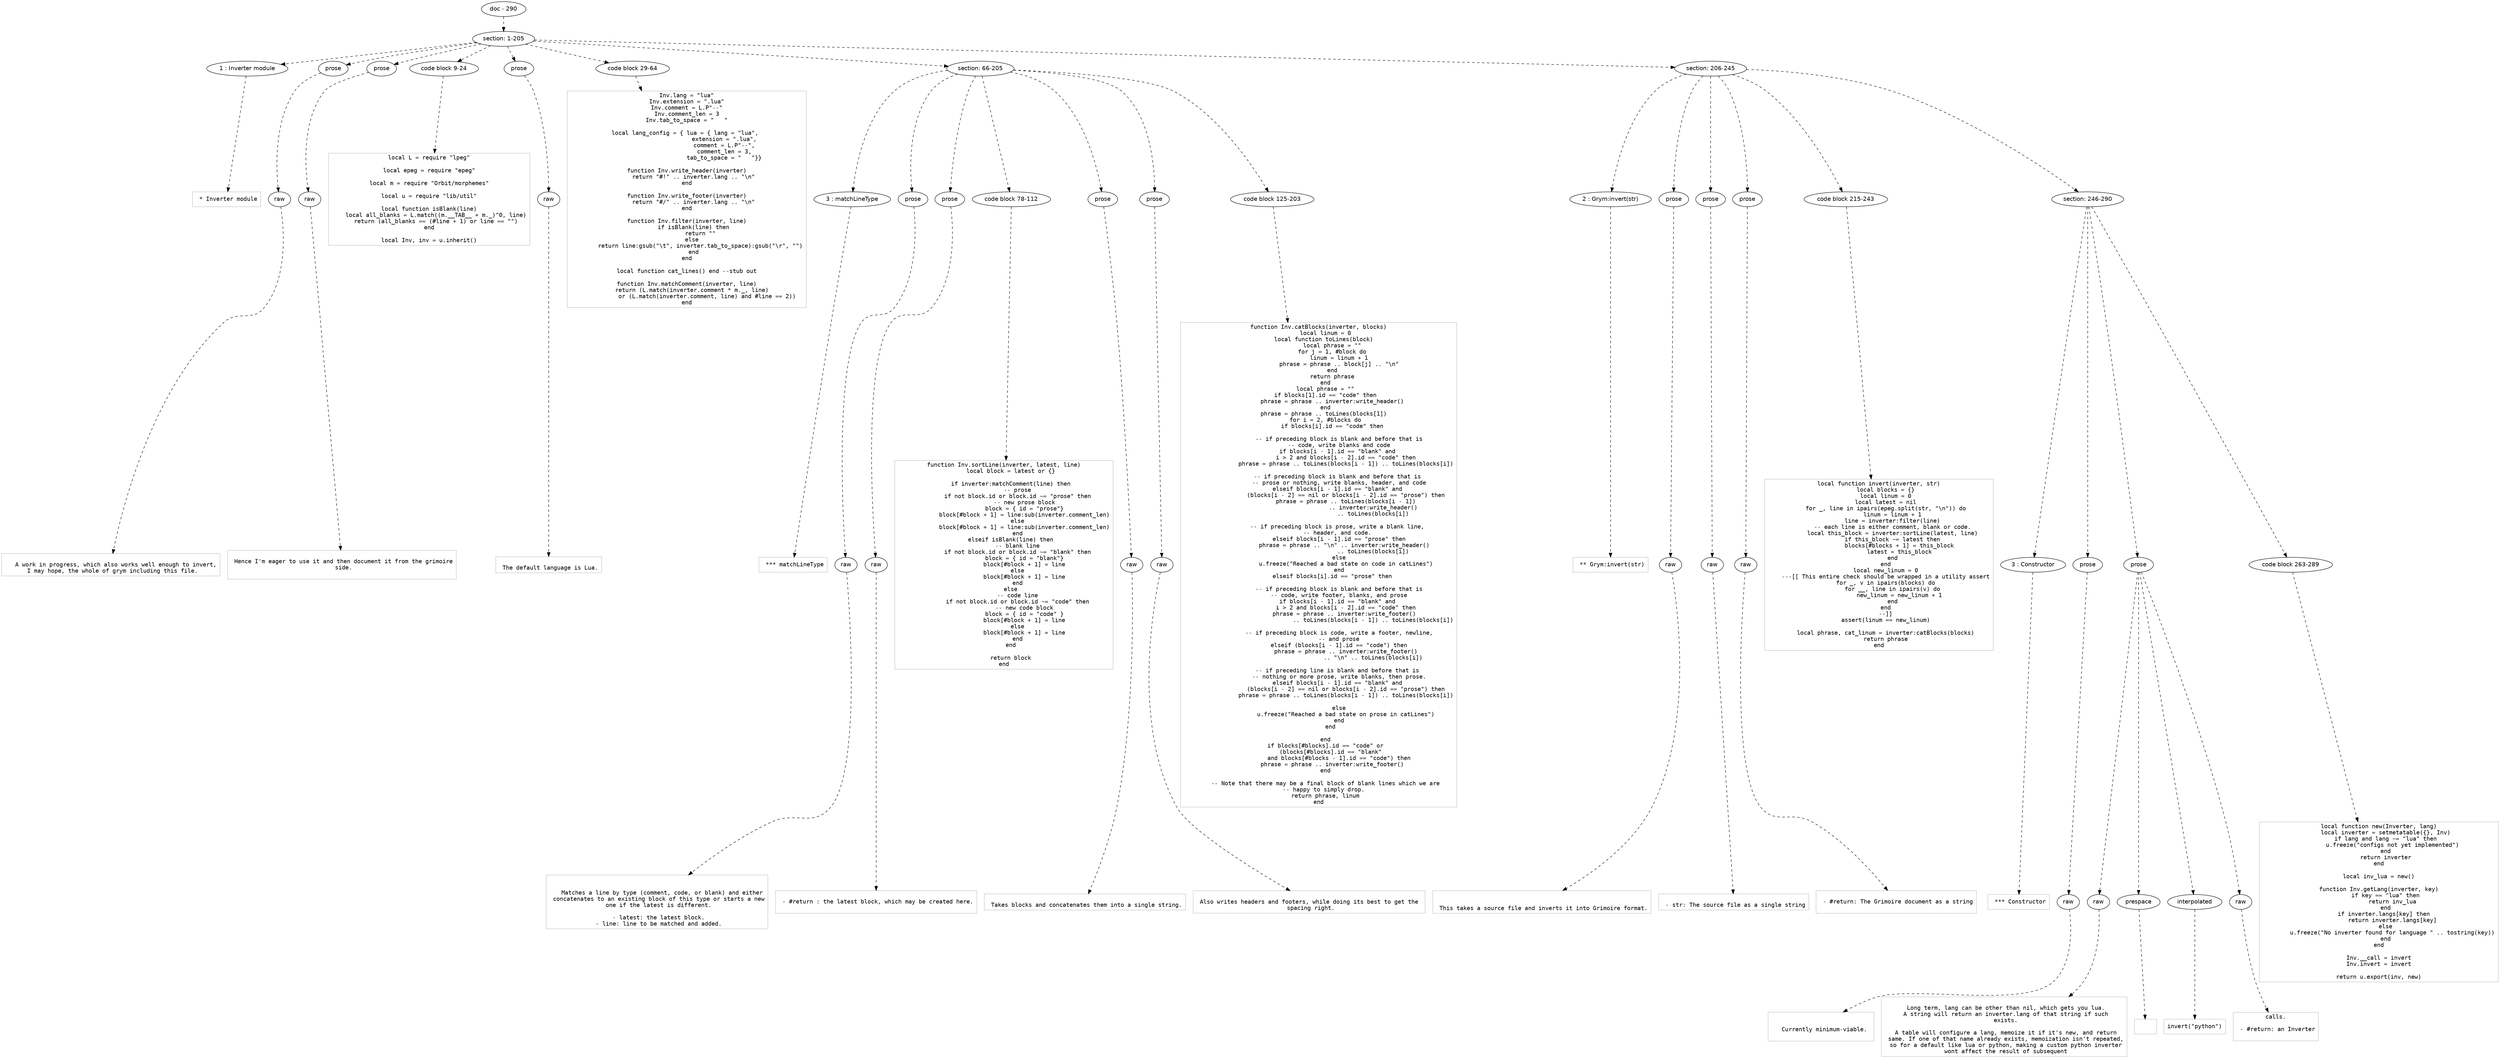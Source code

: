 digraph lpegNode {

node [fontname=Helvetica]
edge [style=dashed]

doc_0 [label="doc - 290"]


doc_0 -> { section_1}
{rank=same; section_1}

section_1 [label="section: 1-205"]


// END RANK doc_0

section_1 -> { header_2 prose_3 prose_4 codeblock_5 prose_6 codeblock_7 section_8 section_9}
{rank=same; header_2 prose_3 prose_4 codeblock_5 prose_6 codeblock_7 section_8 section_9}

header_2 [label="1 : Inverter module"]

prose_3 [label="prose"]

prose_4 [label="prose"]

codeblock_5 [label="code block 9-24"]

prose_6 [label="prose"]

codeblock_7 [label="code block 29-64"]

section_8 [label="section: 66-205"]

section_9 [label="section: 206-245"]


// END RANK section_1

header_2 -> leaf_10
leaf_10  [color=Gray,shape=rectangle,fontname=Inconsolata,label=" * Inverter module"]
// END RANK header_2

prose_3 -> { raw_11}
{rank=same; raw_11}

raw_11 [label="raw"]


// END RANK prose_3

raw_11 -> leaf_12
leaf_12  [color=Gray,shape=rectangle,fontname=Inconsolata,label="
   A work in progress, which also works well enough to invert,
 I may hope, the whole of grym including this file.
"]
// END RANK raw_11

prose_4 -> { raw_13}
{rank=same; raw_13}

raw_13 [label="raw"]


// END RANK prose_4

raw_13 -> leaf_14
leaf_14  [color=Gray,shape=rectangle,fontname=Inconsolata,label="
 Hence I'm eager to use it and then document it from the grimoire
 side.

"]
// END RANK raw_13

codeblock_5 -> leaf_15
leaf_15  [color=Gray,shape=rectangle,fontname=Inconsolata,label="local L = require \"lpeg\"

local epeg = require \"epeg\"

local m = require \"Orbit/morphemes\"

local u = require \"lib/util\"

local function isBlank(line)
    local all_blanks = L.match((m.__TAB__ + m._)^0, line)
    return (all_blanks == (#line + 1) or line == \"\")
end

local Inv, inv = u.inherit()"]
// END RANK codeblock_5

prose_6 -> { raw_16}
{rank=same; raw_16}

raw_16 [label="raw"]


// END RANK prose_6

raw_16 -> leaf_17
leaf_17  [color=Gray,shape=rectangle,fontname=Inconsolata,label="
 The default language is Lua.
"]
// END RANK raw_16

codeblock_7 -> leaf_18
leaf_18  [color=Gray,shape=rectangle,fontname=Inconsolata,label="Inv.lang = \"lua\"
Inv.extension = \".lua\"
Inv.comment = L.P\"--\"
Inv.comment_len = 3
Inv.tab_to_space = \"   \"

local lang_config = { lua = { lang = \"lua\", 
                      extension = \".lua\",
                      comment = L.P\"--\",
                      comment_len = 3,
                      tab_to_space = \"   \"}}

function Inv.write_header(inverter)
    return \"#!\" .. inverter.lang .. \"\\n\"
end

function Inv.write_footer(inverter)
    return \"#/\" .. inverter.lang .. \"\\n\"
end

function Inv.filter(inverter, line)
    if isBlank(line) then
        return \"\"
    else 
        return line:gsub(\"\\t\", inverter.tab_to_space):gsub(\"\\r\", \"\")
    end
end

local function cat_lines() end --stub out

function Inv.matchComment(inverter, line)
    return (L.match(inverter.comment * m._, line) 
            or (L.match(inverter.comment, line) and #line == 2))
end"]
// END RANK codeblock_7

section_8 -> { header_19 prose_20 prose_21 codeblock_22 prose_23 prose_24 codeblock_25}
{rank=same; header_19 prose_20 prose_21 codeblock_22 prose_23 prose_24 codeblock_25}

header_19 [label="3 : matchLineType"]

prose_20 [label="prose"]

prose_21 [label="prose"]

codeblock_22 [label="code block 78-112"]

prose_23 [label="prose"]

prose_24 [label="prose"]

codeblock_25 [label="code block 125-203"]


// END RANK section_8

header_19 -> leaf_26
leaf_26  [color=Gray,shape=rectangle,fontname=Inconsolata,label=" *** matchLineType"]
// END RANK header_19

prose_20 -> { raw_27}
{rank=same; raw_27}

raw_27 [label="raw"]


// END RANK prose_20

raw_27 -> leaf_28
leaf_28  [color=Gray,shape=rectangle,fontname=Inconsolata,label="

   Matches a line by type (comment, code, or blank) and either
 concatenates to an existing block of this type or starts a new
 one if the latest is different.
 
 - latest: the latest block.
 - line: line to be matched and added.
"]
// END RANK raw_27

prose_21 -> { raw_29}
{rank=same; raw_29}

raw_29 [label="raw"]


// END RANK prose_21

raw_29 -> leaf_30
leaf_30  [color=Gray,shape=rectangle,fontname=Inconsolata,label="
 - #return : the latest block, which may be created here.

"]
// END RANK raw_29

codeblock_22 -> leaf_31
leaf_31  [color=Gray,shape=rectangle,fontname=Inconsolata,label="function Inv.sortLine(inverter, latest, line)
    local block = latest or {}

    if inverter:matchComment(line) then
        -- prose
        if not block.id or block.id ~= \"prose\" then
            -- new prose block
            block = { id = \"prose\"}
            block[#block + 1] = line:sub(inverter.comment_len)
        else
            block[#block + 1] = line:sub(inverter.comment_len)
        end
    elseif isBlank(line) then
        -- blank line
        if not block.id or block.id ~= \"blank\" then
            block = { id = \"blank\"}
            block[#block + 1] = line
        else
            block[#block + 1] = line
        end
    else
        -- code line
        if not block.id or block.id ~= \"code\" then
            -- new code block
            block = { id = \"code\" }
            block[#block + 1] = line
        else
            block[#block + 1] = line
        end
    end

    return block
end"]
// END RANK codeblock_22

prose_23 -> { raw_32}
{rank=same; raw_32}

raw_32 [label="raw"]


// END RANK prose_23

raw_32 -> leaf_33
leaf_33  [color=Gray,shape=rectangle,fontname=Inconsolata,label="
 Takes blocks and concatenates them into a single string.
"]
// END RANK raw_32

prose_24 -> { raw_34}
{rank=same; raw_34}

raw_34 [label="raw"]


// END RANK prose_24

raw_34 -> leaf_35
leaf_35  [color=Gray,shape=rectangle,fontname=Inconsolata,label="
 Also writes headers and footers, while doing its best to get the 
 spacing right.
"]
// END RANK raw_34

codeblock_25 -> leaf_36
leaf_36  [color=Gray,shape=rectangle,fontname=Inconsolata,label="function Inv.catBlocks(inverter, blocks)
    local linum = 0
    local function toLines(block) 
        local phrase = \"\"
        for j = 1, #block do
            linum = linum + 1
            phrase = phrase .. block[j] .. \"\\n\"
        end
        return phrase
    end
    local phrase = \"\"
    if blocks[1].id == \"code\" then
        phrase = phrase .. inverter:write_header()
    end
    phrase = phrase .. toLines(blocks[1]) 
    for i = 2, #blocks do
        if blocks[i].id == \"code\" then

            -- if preceding block is blank and before that is
            -- code, write blanks and code
            if blocks[i - 1].id == \"blank\" and 
                i > 2 and blocks[i - 2].id == \"code\" then
                phrase = phrase .. toLines(blocks[i - 1]) .. toLines(blocks[i])

            -- if preceding block is blank and before that is 
            -- prose or nothing, write blanks, header, and code
            elseif blocks[i - 1].id == \"blank\" and 
                (blocks[i - 2] == nil or blocks[i - 2].id == \"prose\") then
                phrase = phrase .. toLines(blocks[i - 1])
                                .. inverter:write_header()
                                .. toLines(blocks[i])

            -- if preceding block is prose, write a blank line, 
            -- header, and code. 
            elseif blocks[i - 1].id == \"prose\" then
                phrase = phrase .. \"\\n\" .. inverter:write_header() 
                                .. toLines(blocks[i])
            else
                u.freeze(\"Reached a bad state on code in catLines\")
            end
        elseif blocks[i].id == \"prose\" then

            -- if preceding block is blank and before that is
            -- code, write footer, blanks, and prose
            if blocks[i - 1].id == \"blank\" and 
                i > 2 and blocks[i - 2].id == \"code\" then
                phrase = phrase .. inverter:write_footer() 
                                .. toLines(blocks[i - 1]) .. toLines(blocks[i])

            -- if preceding block is code, write a footer, newline,
            -- and prose
            elseif (blocks[i - 1].id == \"code\") then
                phrase = phrase .. inverter:write_footer()
                                .. \"\\n\" .. toLines(blocks[i])

            -- if preceding line is blank and before that is 
            -- nothing or more prose, write blanks, then prose.
            elseif blocks[i - 1].id == \"blank\" and 
                (blocks[i - 2] == nil or blocks[i - 2].id == \"prose\") then
                phrase = phrase .. toLines(blocks[i - 1]) .. toLines(blocks[i])

            else
                u.freeze(\"Reached a bad state on prose in catLines\")
            end
        end 

    end
    if blocks[#blocks].id == \"code\" or
        (blocks[#blocks].id == \"blank\" 
            and blocks[#blocks - 1].id == \"code\") then
        phrase = phrase .. inverter:write_footer()
    end

    -- Note that there may be a final block of blank lines which we are
    -- happy to simply drop. 
    return phrase, linum
end"]
// END RANK codeblock_25

section_9 -> { header_37 prose_38 prose_39 prose_40 codeblock_41 section_42}
{rank=same; header_37 prose_38 prose_39 prose_40 codeblock_41 section_42}

header_37 [label="2 : Grym:invert(str)"]

prose_38 [label="prose"]

prose_39 [label="prose"]

prose_40 [label="prose"]

codeblock_41 [label="code block 215-243"]

section_42 [label="section: 246-290"]


// END RANK section_9

header_37 -> leaf_43
leaf_43  [color=Gray,shape=rectangle,fontname=Inconsolata,label=" ** Grym:invert(str)"]
// END RANK header_37

prose_38 -> { raw_44}
{rank=same; raw_44}

raw_44 [label="raw"]


// END RANK prose_38

raw_44 -> leaf_45
leaf_45  [color=Gray,shape=rectangle,fontname=Inconsolata,label="

 This takes a source file and inverts it into Grimoire format.
"]
// END RANK raw_44

prose_39 -> { raw_46}
{rank=same; raw_46}

raw_46 [label="raw"]


// END RANK prose_39

raw_46 -> leaf_47
leaf_47  [color=Gray,shape=rectangle,fontname=Inconsolata,label="
 - str: The source file as a single string
"]
// END RANK raw_46

prose_40 -> { raw_48}
{rank=same; raw_48}

raw_48 [label="raw"]


// END RANK prose_40

raw_48 -> leaf_49
leaf_49  [color=Gray,shape=rectangle,fontname=Inconsolata,label="
 - #return: The Grimoire document as a string

"]
// END RANK raw_48

codeblock_41 -> leaf_50
leaf_50  [color=Gray,shape=rectangle,fontname=Inconsolata,label="local function invert(inverter, str)
    local blocks = {}
    local linum = 0
    local latest = nil
    for _, line in ipairs(epeg.split(str, \"\\n\")) do
        linum = linum + 1
        line = inverter:filter(line)
        -- each line is either comment, blank or code.
        local this_block = inverter:sortLine(latest, line)
        if this_block ~= latest then
            blocks[#blocks + 1] = this_block
            latest = this_block
        end
    end
    local new_linum = 0
    ---[[ This entire check should be wrapped in a utility assert
    for _, v in ipairs(blocks) do
        for __, line in ipairs(v) do
            new_linum = new_linum + 1
        end
    end
    --]]
    assert(linum == new_linum)

    local phrase, cat_linum = inverter:catBlocks(blocks)
    return phrase
end"]
// END RANK codeblock_41

section_42 -> { header_51 prose_52 prose_53 codeblock_54}
{rank=same; header_51 prose_52 prose_53 codeblock_54}

header_51 [label="3 : Constructor"]

prose_52 [label="prose"]

prose_53 [label="prose"]

codeblock_54 [label="code block 263-289"]


// END RANK section_42

header_51 -> leaf_55
leaf_55  [color=Gray,shape=rectangle,fontname=Inconsolata,label=" *** Constructor"]
// END RANK header_51

prose_52 -> { raw_56}
{rank=same; raw_56}

raw_56 [label="raw"]


// END RANK prose_52

raw_56 -> leaf_57
leaf_57  [color=Gray,shape=rectangle,fontname=Inconsolata,label="
 
   Currently minimum-viable. 

"]
// END RANK raw_56

prose_53 -> { raw_58 prespace_59 interpolated_60 raw_61}
{rank=same; raw_58 prespace_59 interpolated_60 raw_61}

raw_58 [label="raw"]

prespace_59 [label="prespace"]

interpolated_60 [label="interpolated"]

raw_61 [label="raw"]


// END RANK prose_53

raw_58 -> leaf_62
leaf_62  [color=Gray,shape=rectangle,fontname=Inconsolata,label="
 Long term, lang can be other than nil, which gets you lua.
 A string will return an inverter.lang of that string if such
 exists.
 
 A table will configure a lang, memoize it if it's new, and return
 same. If one of that name already exists, memoization isn't repeated,
 so for a default like lua or python, making a custom python inverter
 wont affect the result of subsequent"]
// END RANK raw_58

prespace_59 -> leaf_63
leaf_63  [color=Gray,shape=rectangle,fontname=Inconsolata,label=" "]
// END RANK prespace_59

interpolated_60 -> leaf_64
leaf_64  [color=Gray,shape=rectangle,fontname=Inconsolata,label="invert(\"python\")"]
// END RANK interpolated_60

raw_61 -> leaf_65
leaf_65  [color=Gray,shape=rectangle,fontname=Inconsolata,label=" calls. 
 
 - #return: an Inverter

"]
// END RANK raw_61

codeblock_54 -> leaf_66
leaf_66  [color=Gray,shape=rectangle,fontname=Inconsolata,label="local function new(Inverter, lang)
    local inverter = setmetatable({}, Inv)
    if lang and lang ~= \"lua\" then
        u.freeze(\"configs not yet implemented\")
    end
    return inverter
end

local inv_lua = new()

function Inv.getLang(inverter, key)
    if key == \"lua\" then
        return inv_lua
    end
    if inverter.langs[key] then 
        return inverter.langs[key]
    else
        u.freeze(\"No inverter found for language \" .. tostring(key))
    end
end

Inv.__call = invert
Inv.invert = invert

return u.export(inv, new)"]
// END RANK codeblock_54


}
